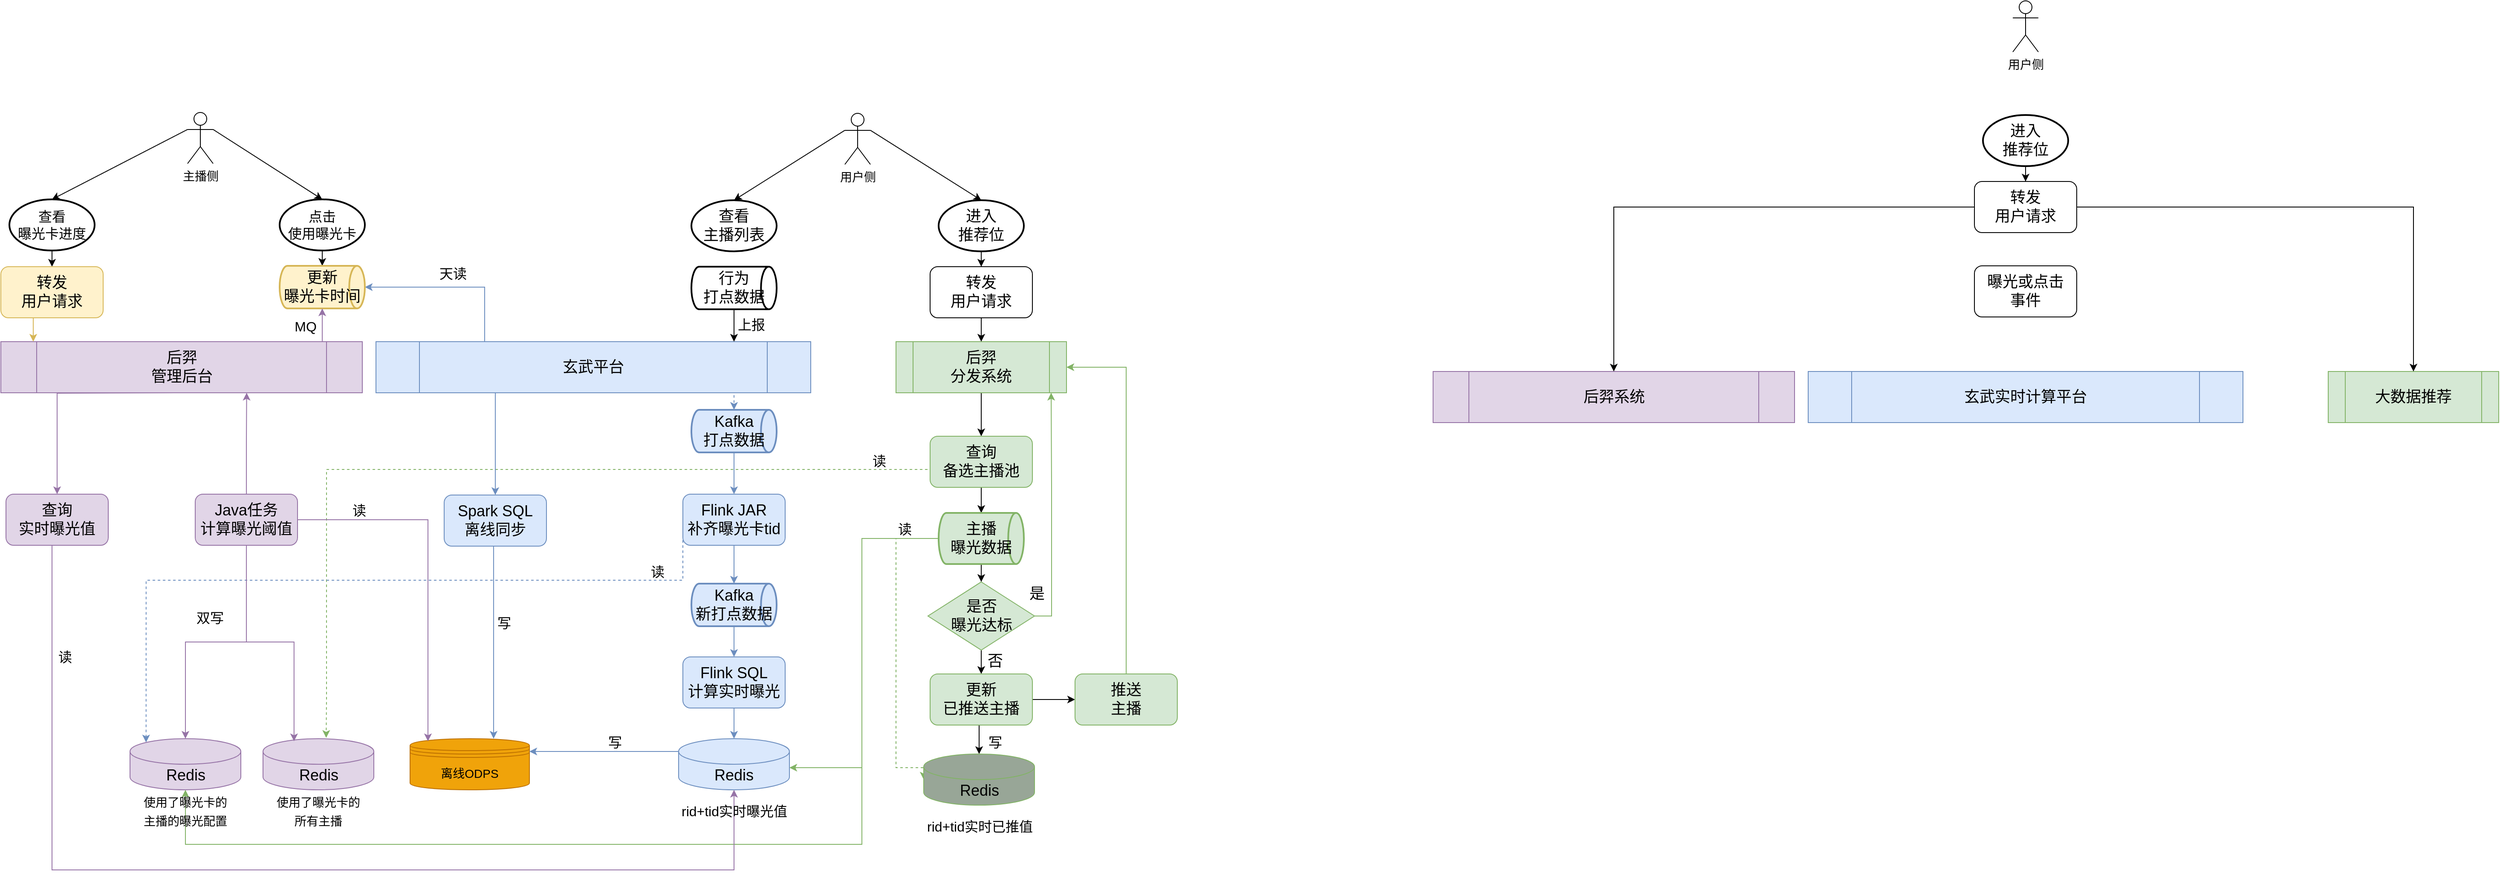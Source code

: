 <mxfile version="20.6.2" type="github">
  <diagram id="t1FCCeD-Ky4FYSk9POs2" name="第 1 页">
    <mxGraphModel dx="2903" dy="2327" grid="1" gridSize="10" guides="1" tooltips="1" connect="1" arrows="1" fold="1" page="1" pageScale="1" pageWidth="827" pageHeight="1169" math="0" shadow="0">
      <root>
        <mxCell id="0" />
        <mxCell id="1" parent="0" />
        <mxCell id="jsiAO8ca6etxvkX8Onv4-1" style="edgeStyle=orthogonalEdgeStyle;rounded=0;orthogonalLoop=1;jettySize=auto;html=1;exitX=0;exitY=0.5;exitDx=0;exitDy=0;exitPerimeter=0;entryX=0.5;entryY=1;entryDx=0;entryDy=0;entryPerimeter=0;fontSize=16;fillColor=#d5e8d4;strokeColor=#82b366;" edge="1" parent="1" source="jsiAO8ca6etxvkX8Onv4-45" target="jsiAO8ca6etxvkX8Onv4-78">
          <mxGeometry relative="1" as="geometry">
            <mxPoint x="140.5" y="906" as="targetPoint" />
            <Array as="points">
              <mxPoint x="600" y="611" />
              <mxPoint x="600" y="970" />
              <mxPoint x="-193" y="970" />
            </Array>
          </mxGeometry>
        </mxCell>
        <mxCell id="jsiAO8ca6etxvkX8Onv4-2" style="edgeStyle=orthogonalEdgeStyle;rounded=0;orthogonalLoop=1;jettySize=auto;html=1;exitX=0.5;exitY=1;exitDx=0;exitDy=0;fontSize=16;entryX=0.5;entryY=1;entryDx=0;entryDy=0;entryPerimeter=0;fillColor=#e1d5e7;strokeColor=#9673a6;" edge="1" parent="1" source="jsiAO8ca6etxvkX8Onv4-58" target="jsiAO8ca6etxvkX8Onv4-15">
          <mxGeometry relative="1" as="geometry">
            <mxPoint x="451" y="880" as="targetPoint" />
            <Array as="points">
              <mxPoint x="-350" y="600" />
              <mxPoint x="-350" y="1000" />
              <mxPoint x="450" y="1000" />
            </Array>
          </mxGeometry>
        </mxCell>
        <mxCell id="jsiAO8ca6etxvkX8Onv4-3" style="edgeStyle=none;rounded=0;orthogonalLoop=1;jettySize=auto;html=1;exitX=1;exitY=0.333;exitDx=0;exitDy=0;exitPerimeter=0;entryX=0.5;entryY=0;entryDx=0;entryDy=0;entryPerimeter=0;fontSize=16;" edge="1" parent="1" source="jsiAO8ca6etxvkX8Onv4-5" target="jsiAO8ca6etxvkX8Onv4-38">
          <mxGeometry relative="1" as="geometry" />
        </mxCell>
        <mxCell id="jsiAO8ca6etxvkX8Onv4-4" style="edgeStyle=none;rounded=0;orthogonalLoop=1;jettySize=auto;html=1;exitX=0;exitY=0.333;exitDx=0;exitDy=0;exitPerimeter=0;entryX=0.5;entryY=0;entryDx=0;entryDy=0;entryPerimeter=0;fontSize=16;" edge="1" parent="1" source="jsiAO8ca6etxvkX8Onv4-5" target="jsiAO8ca6etxvkX8Onv4-40">
          <mxGeometry relative="1" as="geometry" />
        </mxCell>
        <mxCell id="jsiAO8ca6etxvkX8Onv4-5" value="&lt;font style=&quot;font-size: 14px;&quot;&gt;主播侧&lt;/font&gt;" style="shape=umlActor;verticalLabelPosition=bottom;verticalAlign=top;html=1;outlineConnect=0;" vertex="1" parent="1">
          <mxGeometry x="-191" y="111" width="30" height="60" as="geometry" />
        </mxCell>
        <mxCell id="jsiAO8ca6etxvkX8Onv4-6" style="rounded=0;orthogonalLoop=1;jettySize=auto;html=1;exitX=1;exitY=0.333;exitDx=0;exitDy=0;exitPerimeter=0;entryX=0.5;entryY=0;entryDx=0;entryDy=0;entryPerimeter=0;fontSize=16;" edge="1" parent="1" source="jsiAO8ca6etxvkX8Onv4-8" target="jsiAO8ca6etxvkX8Onv4-36">
          <mxGeometry relative="1" as="geometry" />
        </mxCell>
        <mxCell id="jsiAO8ca6etxvkX8Onv4-7" style="edgeStyle=none;rounded=0;orthogonalLoop=1;jettySize=auto;html=1;exitX=0;exitY=0.333;exitDx=0;exitDy=0;exitPerimeter=0;entryX=0.5;entryY=0;entryDx=0;entryDy=0;entryPerimeter=0;fontSize=16;" edge="1" parent="1" source="jsiAO8ca6etxvkX8Onv4-8" target="jsiAO8ca6etxvkX8Onv4-41">
          <mxGeometry relative="1" as="geometry" />
        </mxCell>
        <mxCell id="jsiAO8ca6etxvkX8Onv4-8" value="&lt;font style=&quot;font-size: 14px;&quot;&gt;用户侧&lt;/font&gt;" style="shape=umlActor;verticalLabelPosition=bottom;verticalAlign=top;html=1;outlineConnect=0;" vertex="1" parent="1">
          <mxGeometry x="580" y="112" width="30" height="60" as="geometry" />
        </mxCell>
        <mxCell id="jsiAO8ca6etxvkX8Onv4-9" style="edgeStyle=orthogonalEdgeStyle;rounded=0;orthogonalLoop=1;jettySize=auto;html=1;exitX=0.5;exitY=1;exitDx=0;exitDy=0;entryX=0.5;entryY=0;entryDx=0;entryDy=0;fontSize=18;" edge="1" parent="1" source="jsiAO8ca6etxvkX8Onv4-10" target="jsiAO8ca6etxvkX8Onv4-13">
          <mxGeometry relative="1" as="geometry" />
        </mxCell>
        <mxCell id="jsiAO8ca6etxvkX8Onv4-10" value="后羿&lt;br&gt;分发系统" style="shape=process;whiteSpace=wrap;html=1;backgroundOutline=1;fontSize=18;fillColor=#d5e8d4;strokeColor=#82b366;" vertex="1" parent="1">
          <mxGeometry x="640" y="380" width="200" height="60" as="geometry" />
        </mxCell>
        <mxCell id="jsiAO8ca6etxvkX8Onv4-11" style="edgeStyle=orthogonalEdgeStyle;rounded=0;orthogonalLoop=1;jettySize=auto;html=1;exitX=0.5;exitY=1;exitDx=0;exitDy=0;entryX=0.5;entryY=0;entryDx=0;entryDy=0;entryPerimeter=0;fontSize=18;" edge="1" parent="1" source="jsiAO8ca6etxvkX8Onv4-13" target="jsiAO8ca6etxvkX8Onv4-45">
          <mxGeometry relative="1" as="geometry" />
        </mxCell>
        <mxCell id="jsiAO8ca6etxvkX8Onv4-12" style="edgeStyle=orthogonalEdgeStyle;rounded=0;orthogonalLoop=1;jettySize=auto;html=1;exitX=0;exitY=0.5;exitDx=0;exitDy=0;fontSize=16;fillColor=#d5e8d4;strokeColor=#82b366;dashed=1;entryX=0.57;entryY=0;entryDx=0;entryDy=-1;entryPerimeter=0;" edge="1" parent="1" source="jsiAO8ca6etxvkX8Onv4-13" target="jsiAO8ca6etxvkX8Onv4-75">
          <mxGeometry relative="1" as="geometry">
            <mxPoint x="-30" y="800" as="targetPoint" />
            <Array as="points">
              <mxPoint x="680" y="530" />
              <mxPoint x="-28" y="530" />
              <mxPoint x="-28" y="800" />
            </Array>
          </mxGeometry>
        </mxCell>
        <mxCell id="jsiAO8ca6etxvkX8Onv4-13" value="&lt;span style=&quot;font-size: 18px;&quot;&gt;查询&lt;br&gt;备选主播池&lt;/span&gt;" style="rounded=1;whiteSpace=wrap;html=1;fontSize=14;fillColor=#d5e8d4;strokeColor=#82b366;" vertex="1" parent="1">
          <mxGeometry x="680" y="491" width="120" height="60" as="geometry" />
        </mxCell>
        <mxCell id="jsiAO8ca6etxvkX8Onv4-14" value="" style="group;" vertex="1" connectable="0" parent="1">
          <mxGeometry x="382.5" y="846" width="135" height="100" as="geometry" />
        </mxCell>
        <mxCell id="jsiAO8ca6etxvkX8Onv4-15" value="Redis" style="shape=cylinder3;whiteSpace=wrap;html=1;boundedLbl=1;backgroundOutline=1;size=15;fontSize=18;fillColor=#dae8fc;strokeColor=#6c8ebf;" vertex="1" parent="jsiAO8ca6etxvkX8Onv4-14">
          <mxGeometry x="2.5" width="130" height="60" as="geometry" />
        </mxCell>
        <mxCell id="jsiAO8ca6etxvkX8Onv4-16" value="&lt;font style=&quot;font-size: 16px;&quot;&gt;rid+tid实时曝光值&lt;/font&gt;" style="text;html=1;align=center;verticalAlign=middle;whiteSpace=wrap;rounded=0;fontSize=18;" vertex="1" parent="jsiAO8ca6etxvkX8Onv4-14">
          <mxGeometry x="0.5" y="70" width="135" height="30" as="geometry" />
        </mxCell>
        <mxCell id="jsiAO8ca6etxvkX8Onv4-17" style="edgeStyle=orthogonalEdgeStyle;rounded=0;orthogonalLoop=1;jettySize=auto;html=1;exitX=0.5;exitY=1;exitDx=0;exitDy=0;fontSize=18;" edge="1" parent="1" source="jsiAO8ca6etxvkX8Onv4-19" target="jsiAO8ca6etxvkX8Onv4-22">
          <mxGeometry relative="1" as="geometry" />
        </mxCell>
        <mxCell id="jsiAO8ca6etxvkX8Onv4-18" style="edgeStyle=orthogonalEdgeStyle;rounded=0;orthogonalLoop=1;jettySize=auto;html=1;exitX=1;exitY=0.5;exitDx=0;exitDy=0;entryX=0.91;entryY=1;entryDx=0;entryDy=0;entryPerimeter=0;fontSize=18;fillColor=#d5e8d4;strokeColor=#82b366;" edge="1" parent="1" source="jsiAO8ca6etxvkX8Onv4-19" target="jsiAO8ca6etxvkX8Onv4-10">
          <mxGeometry relative="1" as="geometry" />
        </mxCell>
        <mxCell id="jsiAO8ca6etxvkX8Onv4-19" value="&lt;font style=&quot;font-size: 18px;&quot;&gt;是否&lt;br&gt;曝光达标&lt;/font&gt;" style="rhombus;whiteSpace=wrap;html=1;fontSize=14;fillColor=#d5e8d4;strokeColor=#82b366;" vertex="1" parent="1">
          <mxGeometry x="677.5" y="662" width="125" height="80" as="geometry" />
        </mxCell>
        <mxCell id="jsiAO8ca6etxvkX8Onv4-20" style="edgeStyle=orthogonalEdgeStyle;rounded=0;orthogonalLoop=1;jettySize=auto;html=1;exitX=1;exitY=0.5;exitDx=0;exitDy=0;entryX=0;entryY=0.5;entryDx=0;entryDy=0;fontSize=16;" edge="1" parent="1" source="jsiAO8ca6etxvkX8Onv4-22" target="jsiAO8ca6etxvkX8Onv4-24">
          <mxGeometry relative="1" as="geometry" />
        </mxCell>
        <mxCell id="jsiAO8ca6etxvkX8Onv4-21" style="edgeStyle=orthogonalEdgeStyle;rounded=0;orthogonalLoop=1;jettySize=auto;html=1;exitX=0.5;exitY=1;exitDx=0;exitDy=0;entryX=0.5;entryY=0;entryDx=0;entryDy=0;entryPerimeter=0;fontSize=16;" edge="1" parent="1" source="jsiAO8ca6etxvkX8Onv4-22" target="jsiAO8ca6etxvkX8Onv4-60">
          <mxGeometry relative="1" as="geometry" />
        </mxCell>
        <mxCell id="jsiAO8ca6etxvkX8Onv4-22" value="&lt;span style=&quot;font-size: 18px;&quot;&gt;更新&lt;br&gt;&lt;/span&gt;&lt;span style=&quot;font-size: 18px;&quot;&gt;已推送主播&lt;/span&gt;" style="rounded=1;whiteSpace=wrap;html=1;fontSize=14;fillColor=#d5e8d4;strokeColor=#82b366;" vertex="1" parent="1">
          <mxGeometry x="680" y="770" width="120" height="60" as="geometry" />
        </mxCell>
        <mxCell id="jsiAO8ca6etxvkX8Onv4-23" style="edgeStyle=orthogonalEdgeStyle;rounded=0;orthogonalLoop=1;jettySize=auto;html=1;exitX=0.5;exitY=0;exitDx=0;exitDy=0;entryX=1;entryY=0.5;entryDx=0;entryDy=0;fontSize=16;fillColor=#d5e8d4;strokeColor=#82b366;" edge="1" parent="1" source="jsiAO8ca6etxvkX8Onv4-24" target="jsiAO8ca6etxvkX8Onv4-10">
          <mxGeometry relative="1" as="geometry" />
        </mxCell>
        <mxCell id="jsiAO8ca6etxvkX8Onv4-24" value="&lt;span style=&quot;font-size: 18px;&quot;&gt;推送&lt;br&gt;主播&lt;/span&gt;" style="rounded=1;whiteSpace=wrap;html=1;fontSize=14;fillColor=#d5e8d4;strokeColor=#82b366;" vertex="1" parent="1">
          <mxGeometry x="850" y="770" width="120" height="60" as="geometry" />
        </mxCell>
        <mxCell id="jsiAO8ca6etxvkX8Onv4-25" style="edgeStyle=orthogonalEdgeStyle;rounded=0;orthogonalLoop=1;jettySize=auto;html=1;exitX=0.5;exitY=1;exitDx=0;exitDy=0;entryX=0.5;entryY=0;entryDx=0;entryDy=0;entryPerimeter=0;fontSize=18;fillColor=#dae8fc;strokeColor=#6c8ebf;" edge="1" parent="1" source="jsiAO8ca6etxvkX8Onv4-27" target="jsiAO8ca6etxvkX8Onv4-51">
          <mxGeometry relative="1" as="geometry" />
        </mxCell>
        <mxCell id="jsiAO8ca6etxvkX8Onv4-26" style="edgeStyle=orthogonalEdgeStyle;rounded=0;orthogonalLoop=1;jettySize=auto;html=1;exitX=0;exitY=0.5;exitDx=0;exitDy=0;dashed=1;fontSize=16;fillColor=#dae8fc;strokeColor=#6c8ebf;entryX=0.145;entryY=0;entryDx=0;entryDy=4.35;entryPerimeter=0;" edge="1" parent="1" source="jsiAO8ca6etxvkX8Onv4-27" target="jsiAO8ca6etxvkX8Onv4-78">
          <mxGeometry relative="1" as="geometry">
            <mxPoint x="-210" y="840" as="targetPoint" />
            <Array as="points">
              <mxPoint x="390" y="660" />
              <mxPoint x="-240" y="660" />
            </Array>
          </mxGeometry>
        </mxCell>
        <mxCell id="jsiAO8ca6etxvkX8Onv4-27" value="&lt;span style=&quot;font-size: 18px;&quot;&gt;Flink JAR&lt;br&gt;补齐曝光卡tid&lt;br&gt;&lt;/span&gt;" style="rounded=1;whiteSpace=wrap;html=1;fontSize=14;fillColor=#dae8fc;strokeColor=#6c8ebf;" vertex="1" parent="1">
          <mxGeometry x="390" y="559" width="120" height="60" as="geometry" />
        </mxCell>
        <mxCell id="jsiAO8ca6etxvkX8Onv4-28" style="edgeStyle=orthogonalEdgeStyle;rounded=0;orthogonalLoop=1;jettySize=auto;html=1;exitX=0.5;exitY=1;exitDx=0;exitDy=0;entryX=0.5;entryY=0;entryDx=0;entryDy=0;entryPerimeter=0;fontSize=18;fillColor=#dae8fc;strokeColor=#6c8ebf;" edge="1" parent="1" source="jsiAO8ca6etxvkX8Onv4-29" target="jsiAO8ca6etxvkX8Onv4-15">
          <mxGeometry relative="1" as="geometry" />
        </mxCell>
        <mxCell id="jsiAO8ca6etxvkX8Onv4-29" value="&lt;span style=&quot;font-size: 18px;&quot;&gt;Flink SQL&lt;br&gt;计算实时曝光&lt;br&gt;&lt;/span&gt;" style="rounded=1;whiteSpace=wrap;html=1;fontSize=14;fillColor=#dae8fc;strokeColor=#6c8ebf;" vertex="1" parent="1">
          <mxGeometry x="390" y="750" width="120" height="60" as="geometry" />
        </mxCell>
        <mxCell id="jsiAO8ca6etxvkX8Onv4-30" value="&lt;font style=&quot;font-size: 14px;&quot;&gt;离线ODPS&lt;/font&gt;" style="shape=datastore;whiteSpace=wrap;html=1;fontSize=18;fillColor=#f0a30a;strokeColor=#BD7000;fontColor=#000000;points=[[0,0.3,0,0,0],[0,0.5,0,0,0],[0,0.7,0,0,0],[0.15,0.05,0,0,0],[0.15,0.95,0,0,0],[0.5,0,0,0,0],[0.5,1,0,0,0],[0.7,0,0,0,0],[0.85,0.95,0,0,0],[1,0.3,0,0,0],[1,0.5,0,0,0],[1,0.7,0,0,0]];" vertex="1" parent="1">
          <mxGeometry x="70" y="846" width="140" height="60" as="geometry" />
        </mxCell>
        <mxCell id="jsiAO8ca6etxvkX8Onv4-31" style="edgeStyle=orthogonalEdgeStyle;rounded=0;orthogonalLoop=1;jettySize=auto;html=1;exitX=0.83;exitY=1;exitDx=0;exitDy=0;exitPerimeter=0;entryX=0.5;entryY=0;entryDx=0;entryDy=0;entryPerimeter=0;dashed=1;fontSize=16;fillColor=#dae8fc;strokeColor=#6c8ebf;" edge="1" parent="1" source="jsiAO8ca6etxvkX8Onv4-34" target="jsiAO8ca6etxvkX8Onv4-49">
          <mxGeometry relative="1" as="geometry" />
        </mxCell>
        <mxCell id="jsiAO8ca6etxvkX8Onv4-32" style="edgeStyle=orthogonalEdgeStyle;rounded=0;orthogonalLoop=1;jettySize=auto;html=1;exitX=0.25;exitY=1;exitDx=0;exitDy=0;exitPerimeter=0;entryX=0.5;entryY=0;entryDx=0;entryDy=0;fontSize=16;fillColor=#dae8fc;strokeColor=#6c8ebf;" edge="1" parent="1" source="jsiAO8ca6etxvkX8Onv4-34" target="jsiAO8ca6etxvkX8Onv4-68">
          <mxGeometry relative="1" as="geometry">
            <Array as="points">
              <mxPoint x="170" y="440" />
            </Array>
          </mxGeometry>
        </mxCell>
        <mxCell id="jsiAO8ca6etxvkX8Onv4-33" style="edgeStyle=orthogonalEdgeStyle;rounded=0;orthogonalLoop=1;jettySize=auto;html=1;exitX=0.25;exitY=0;exitDx=0;exitDy=0;exitPerimeter=0;entryX=1;entryY=0.5;entryDx=0;entryDy=0;entryPerimeter=0;fontSize=16;fillColor=#dae8fc;strokeColor=#6c8ebf;" edge="1" parent="1" source="jsiAO8ca6etxvkX8Onv4-34" target="jsiAO8ca6etxvkX8Onv4-52">
          <mxGeometry relative="1" as="geometry" />
        </mxCell>
        <mxCell id="jsiAO8ca6etxvkX8Onv4-34" value="玄武平台" style="shape=process;whiteSpace=wrap;html=1;backgroundOutline=1;fontSize=18;fillColor=#dae8fc;strokeColor=#6c8ebf;points=[[0,0,0,0,0],[0,0.25,0,0,0],[0,0.5,0,0,0],[0,0.75,0,0,0],[0.11,1,0,0,0],[0.25,0,0,0,0],[0.25,1,0,0,0],[0.5,0,0,0,0],[0.5,1,0,0,0],[0.75,0,0,0,0],[0.83,1,0,0,0],[1,0,0,0,0],[1,0.25,0,0,0],[1,0.5,0,0,0],[1,0.75,0,0,0],[1,1,0,0,0]];" vertex="1" parent="1">
          <mxGeometry x="30" y="380" width="510" height="60" as="geometry" />
        </mxCell>
        <mxCell id="jsiAO8ca6etxvkX8Onv4-35" style="edgeStyle=orthogonalEdgeStyle;rounded=0;orthogonalLoop=1;jettySize=auto;html=1;exitX=0.5;exitY=1;exitDx=0;exitDy=0;exitPerimeter=0;fontSize=16;" edge="1" parent="1" source="jsiAO8ca6etxvkX8Onv4-36" target="jsiAO8ca6etxvkX8Onv4-64">
          <mxGeometry relative="1" as="geometry" />
        </mxCell>
        <mxCell id="jsiAO8ca6etxvkX8Onv4-36" value="&lt;font style=&quot;font-size: 18px;&quot;&gt;进入&lt;br&gt;推荐位&lt;/font&gt;" style="strokeWidth=2;html=1;shape=mxgraph.flowchart.start_1;whiteSpace=wrap;fontSize=14;" vertex="1" parent="1">
          <mxGeometry x="690" y="214" width="100" height="60" as="geometry" />
        </mxCell>
        <mxCell id="jsiAO8ca6etxvkX8Onv4-37" style="edgeStyle=orthogonalEdgeStyle;rounded=0;orthogonalLoop=1;jettySize=auto;html=1;exitX=0.5;exitY=1;exitDx=0;exitDy=0;exitPerimeter=0;fontSize=16;" edge="1" parent="1" source="jsiAO8ca6etxvkX8Onv4-38" target="jsiAO8ca6etxvkX8Onv4-52">
          <mxGeometry relative="1" as="geometry" />
        </mxCell>
        <mxCell id="jsiAO8ca6etxvkX8Onv4-38" value="&lt;font style=&quot;font-size: 16px;&quot;&gt;点击&lt;br style=&quot;&quot;&gt;使用曝光卡&lt;/font&gt;" style="strokeWidth=2;html=1;shape=mxgraph.flowchart.start_1;whiteSpace=wrap;fontSize=14;" vertex="1" parent="1">
          <mxGeometry x="-83" y="213" width="100" height="60" as="geometry" />
        </mxCell>
        <mxCell id="jsiAO8ca6etxvkX8Onv4-39" style="edgeStyle=orthogonalEdgeStyle;rounded=0;orthogonalLoop=1;jettySize=auto;html=1;exitX=0.5;exitY=1;exitDx=0;exitDy=0;exitPerimeter=0;entryX=0.5;entryY=0;entryDx=0;entryDy=0;fontSize=16;" edge="1" parent="1" source="jsiAO8ca6etxvkX8Onv4-40" target="jsiAO8ca6etxvkX8Onv4-66">
          <mxGeometry relative="1" as="geometry" />
        </mxCell>
        <mxCell id="jsiAO8ca6etxvkX8Onv4-40" value="&lt;font style=&quot;font-size: 16px;&quot;&gt;查看&lt;br style=&quot;&quot;&gt;曝光卡进度&lt;/font&gt;" style="strokeWidth=2;html=1;shape=mxgraph.flowchart.start_1;whiteSpace=wrap;fontSize=14;" vertex="1" parent="1">
          <mxGeometry x="-400" y="213" width="100" height="60" as="geometry" />
        </mxCell>
        <mxCell id="jsiAO8ca6etxvkX8Onv4-41" value="&lt;font style=&quot;font-size: 18px;&quot;&gt;查看&lt;br&gt;主播列表&lt;br&gt;&lt;/font&gt;" style="strokeWidth=2;html=1;shape=mxgraph.flowchart.start_1;whiteSpace=wrap;fontSize=14;" vertex="1" parent="1">
          <mxGeometry x="400" y="214" width="100" height="60" as="geometry" />
        </mxCell>
        <mxCell id="jsiAO8ca6etxvkX8Onv4-42" style="edgeStyle=orthogonalEdgeStyle;rounded=0;orthogonalLoop=1;jettySize=auto;html=1;exitX=0.5;exitY=1;exitDx=0;exitDy=0;exitPerimeter=0;entryX=0.5;entryY=0;entryDx=0;entryDy=0;fontSize=18;" edge="1" parent="1" source="jsiAO8ca6etxvkX8Onv4-45" target="jsiAO8ca6etxvkX8Onv4-19">
          <mxGeometry relative="1" as="geometry" />
        </mxCell>
        <mxCell id="jsiAO8ca6etxvkX8Onv4-43" style="edgeStyle=orthogonalEdgeStyle;rounded=0;orthogonalLoop=1;jettySize=auto;html=1;exitX=0;exitY=0.5;exitDx=0;exitDy=0;exitPerimeter=0;fontSize=16;fillColor=#d5e8d4;strokeColor=#82b366;" edge="1" parent="1" source="jsiAO8ca6etxvkX8Onv4-45">
          <mxGeometry relative="1" as="geometry">
            <mxPoint x="515" y="880" as="targetPoint" />
            <Array as="points">
              <mxPoint x="600" y="611" />
              <mxPoint x="600" y="880" />
            </Array>
          </mxGeometry>
        </mxCell>
        <mxCell id="jsiAO8ca6etxvkX8Onv4-44" style="edgeStyle=orthogonalEdgeStyle;rounded=0;orthogonalLoop=1;jettySize=auto;html=1;exitX=0;exitY=0.5;exitDx=0;exitDy=0;exitPerimeter=0;entryX=0;entryY=0.5;entryDx=0;entryDy=0;entryPerimeter=0;fontSize=16;fillColor=#d5e8d4;strokeColor=#82b366;dashed=1;" edge="1" parent="1" source="jsiAO8ca6etxvkX8Onv4-45" target="jsiAO8ca6etxvkX8Onv4-60">
          <mxGeometry relative="1" as="geometry">
            <Array as="points">
              <mxPoint x="640" y="611" />
              <mxPoint x="640" y="880" />
            </Array>
          </mxGeometry>
        </mxCell>
        <mxCell id="jsiAO8ca6etxvkX8Onv4-45" value="&lt;font style=&quot;font-size: 18px;&quot;&gt;主播&lt;br&gt;曝光数据&lt;/font&gt;" style="strokeWidth=2;html=1;shape=mxgraph.flowchart.direct_data;whiteSpace=wrap;fontSize=16;fillColor=#d5e8d4;strokeColor=#82b366;" vertex="1" parent="1">
          <mxGeometry x="690" y="581" width="100" height="60" as="geometry" />
        </mxCell>
        <mxCell id="jsiAO8ca6etxvkX8Onv4-46" value="否" style="text;html=1;align=center;verticalAlign=middle;resizable=0;points=[];autosize=1;strokeColor=none;fillColor=none;fontSize=18;" vertex="1" parent="1">
          <mxGeometry x="741" y="740" width="30" height="30" as="geometry" />
        </mxCell>
        <mxCell id="jsiAO8ca6etxvkX8Onv4-47" value="是" style="text;html=1;align=center;verticalAlign=middle;resizable=0;points=[];autosize=1;strokeColor=none;fillColor=none;fontSize=18;" vertex="1" parent="1">
          <mxGeometry x="790" y="661" width="30" height="30" as="geometry" />
        </mxCell>
        <mxCell id="jsiAO8ca6etxvkX8Onv4-48" style="edgeStyle=orthogonalEdgeStyle;rounded=0;orthogonalLoop=1;jettySize=auto;html=1;exitX=0.5;exitY=1;exitDx=0;exitDy=0;exitPerimeter=0;entryX=0.5;entryY=0;entryDx=0;entryDy=0;fontSize=18;fillColor=#dae8fc;strokeColor=#6c8ebf;" edge="1" parent="1" source="jsiAO8ca6etxvkX8Onv4-49" target="jsiAO8ca6etxvkX8Onv4-27">
          <mxGeometry relative="1" as="geometry" />
        </mxCell>
        <mxCell id="jsiAO8ca6etxvkX8Onv4-49" value="&lt;span style=&quot;font-size: 18px;&quot;&gt;Kafka&lt;br&gt;打点数据&lt;/span&gt;" style="strokeWidth=2;html=1;shape=mxgraph.flowchart.direct_data;whiteSpace=wrap;fontSize=16;fillColor=#dae8fc;strokeColor=#6c8ebf;" vertex="1" parent="1">
          <mxGeometry x="400" y="460" width="100" height="50" as="geometry" />
        </mxCell>
        <mxCell id="jsiAO8ca6etxvkX8Onv4-50" style="edgeStyle=orthogonalEdgeStyle;rounded=0;orthogonalLoop=1;jettySize=auto;html=1;exitX=0.5;exitY=1;exitDx=0;exitDy=0;exitPerimeter=0;entryX=0.5;entryY=0;entryDx=0;entryDy=0;fontSize=18;fillColor=#dae8fc;strokeColor=#6c8ebf;" edge="1" parent="1" source="jsiAO8ca6etxvkX8Onv4-51" target="jsiAO8ca6etxvkX8Onv4-29">
          <mxGeometry relative="1" as="geometry" />
        </mxCell>
        <mxCell id="jsiAO8ca6etxvkX8Onv4-51" value="&lt;span style=&quot;font-size: 18px;&quot;&gt;Kafka&lt;br&gt;新打点数据&lt;/span&gt;" style="strokeWidth=2;html=1;shape=mxgraph.flowchart.direct_data;whiteSpace=wrap;fontSize=16;fillColor=#dae8fc;strokeColor=#6c8ebf;" vertex="1" parent="1">
          <mxGeometry x="400" y="664" width="100" height="50" as="geometry" />
        </mxCell>
        <mxCell id="jsiAO8ca6etxvkX8Onv4-52" value="&lt;span style=&quot;font-size: 18px;&quot;&gt;更新&lt;br&gt;曝光卡时间&lt;/span&gt;" style="strokeWidth=2;html=1;shape=mxgraph.flowchart.direct_data;whiteSpace=wrap;fontSize=16;fillColor=#fff2cc;strokeColor=#d6b656;" vertex="1" parent="1">
          <mxGeometry x="-83" y="291" width="100" height="50" as="geometry" />
        </mxCell>
        <mxCell id="jsiAO8ca6etxvkX8Onv4-53" style="edgeStyle=orthogonalEdgeStyle;rounded=0;orthogonalLoop=1;jettySize=auto;html=1;exitX=0.5;exitY=1;exitDx=0;exitDy=0;exitPerimeter=0;fontSize=16;" edge="1" parent="1" source="jsiAO8ca6etxvkX8Onv4-54">
          <mxGeometry relative="1" as="geometry">
            <mxPoint x="450" y="380" as="targetPoint" />
          </mxGeometry>
        </mxCell>
        <mxCell id="jsiAO8ca6etxvkX8Onv4-54" value="&lt;span style=&quot;font-size: 18px;&quot;&gt;行为&lt;br&gt;打点数据&lt;/span&gt;" style="strokeWidth=2;html=1;shape=mxgraph.flowchart.direct_data;whiteSpace=wrap;fontSize=16;" vertex="1" parent="1">
          <mxGeometry x="400" y="292" width="100" height="50" as="geometry" />
        </mxCell>
        <mxCell id="jsiAO8ca6etxvkX8Onv4-55" style="edgeStyle=orthogonalEdgeStyle;rounded=0;orthogonalLoop=1;jettySize=auto;html=1;exitX=0.25;exitY=1;exitDx=0;exitDy=0;entryX=0.5;entryY=0;entryDx=0;entryDy=0;fontSize=16;fillColor=#e1d5e7;strokeColor=#9673a6;" edge="1" parent="1" target="jsiAO8ca6etxvkX8Onv4-58">
          <mxGeometry relative="1" as="geometry">
            <mxPoint x="-204.5" y="440" as="sourcePoint" />
          </mxGeometry>
        </mxCell>
        <mxCell id="jsiAO8ca6etxvkX8Onv4-56" style="edgeStyle=orthogonalEdgeStyle;rounded=0;orthogonalLoop=1;jettySize=auto;html=1;exitX=0.9;exitY=0;exitDx=0;exitDy=0;exitPerimeter=0;entryX=0.5;entryY=1;entryDx=0;entryDy=0;entryPerimeter=0;fontSize=16;fillColor=#e1d5e7;strokeColor=#9673a6;" edge="1" parent="1" source="jsiAO8ca6etxvkX8Onv4-57" target="jsiAO8ca6etxvkX8Onv4-52">
          <mxGeometry relative="1" as="geometry" />
        </mxCell>
        <mxCell id="jsiAO8ca6etxvkX8Onv4-57" value="后羿&lt;br&gt;管理后台" style="shape=process;whiteSpace=wrap;html=1;backgroundOutline=1;fontSize=18;fillColor=#e1d5e7;strokeColor=#9673a6;points=[[0,0.25,0,0,0],[0,0.5,0,0,0],[0,0.75,0,0,0],[0,1,0,0,0],[0.09,0,0,0,-3],[0.25,0,0,0,0],[0.25,1,0,0,0],[0.5,0,0,0,0],[0.5,1,0,0,0],[0.68,1,0,0,0],[0.9,0,0,0,0],[1,0,0,0,0],[1,0.25,0,0,0],[1,0.5,0,0,0],[1,0.75,0,0,0],[1,1,0,0,0]];" vertex="1" parent="1">
          <mxGeometry x="-410" y="380" width="424" height="60" as="geometry" />
        </mxCell>
        <mxCell id="jsiAO8ca6etxvkX8Onv4-58" value="&lt;span style=&quot;font-size: 18px;&quot;&gt;查询&lt;br&gt;实时曝光值&lt;br&gt;&lt;/span&gt;" style="rounded=1;whiteSpace=wrap;html=1;fontSize=14;fillColor=#e1d5e7;strokeColor=#9673a6;" vertex="1" parent="1">
          <mxGeometry x="-404" y="559" width="120" height="60" as="geometry" />
        </mxCell>
        <mxCell id="jsiAO8ca6etxvkX8Onv4-59" value="" style="group;" vertex="1" connectable="0" parent="1">
          <mxGeometry x="670" y="864" width="135" height="100" as="geometry" />
        </mxCell>
        <mxCell id="jsiAO8ca6etxvkX8Onv4-60" value="Redis" style="shape=cylinder3;whiteSpace=wrap;html=1;boundedLbl=1;backgroundOutline=1;size=15;fontSize=18;fillColor=#98A697;strokeColor=#82b366;" vertex="1" parent="jsiAO8ca6etxvkX8Onv4-59">
          <mxGeometry x="2.5" width="130" height="60" as="geometry" />
        </mxCell>
        <mxCell id="jsiAO8ca6etxvkX8Onv4-61" value="&lt;font style=&quot;font-size: 16px;&quot;&gt;rid+tid实时已推值&lt;/font&gt;" style="text;html=1;strokeColor=none;fillColor=none;align=center;verticalAlign=middle;whiteSpace=wrap;rounded=0;fontSize=18;" vertex="1" parent="jsiAO8ca6etxvkX8Onv4-59">
          <mxGeometry x="0.5" y="70" width="135" height="30" as="geometry" />
        </mxCell>
        <mxCell id="jsiAO8ca6etxvkX8Onv4-62" value="上报" style="text;html=1;align=center;verticalAlign=middle;resizable=0;points=[];autosize=1;strokeColor=none;fillColor=none;fontSize=16;" vertex="1" parent="1">
          <mxGeometry x="445" y="350" width="50" height="20" as="geometry" />
        </mxCell>
        <mxCell id="jsiAO8ca6etxvkX8Onv4-63" style="edgeStyle=orthogonalEdgeStyle;rounded=0;orthogonalLoop=1;jettySize=auto;html=1;exitX=0.5;exitY=1;exitDx=0;exitDy=0;fontSize=16;" edge="1" parent="1" source="jsiAO8ca6etxvkX8Onv4-64" target="jsiAO8ca6etxvkX8Onv4-10">
          <mxGeometry relative="1" as="geometry" />
        </mxCell>
        <mxCell id="jsiAO8ca6etxvkX8Onv4-64" value="&lt;span style=&quot;font-size: 18px;&quot;&gt;转发&lt;br&gt;用户请求&lt;/span&gt;" style="rounded=1;whiteSpace=wrap;html=1;fontSize=14;" vertex="1" parent="1">
          <mxGeometry x="680" y="292" width="120" height="60" as="geometry" />
        </mxCell>
        <mxCell id="jsiAO8ca6etxvkX8Onv4-65" style="edgeStyle=orthogonalEdgeStyle;rounded=0;orthogonalLoop=1;jettySize=auto;html=1;exitX=0.25;exitY=1;exitDx=0;exitDy=0;fontSize=16;fillColor=#fff2cc;strokeColor=#d6b656;" edge="1" parent="1" source="jsiAO8ca6etxvkX8Onv4-66">
          <mxGeometry relative="1" as="geometry">
            <mxPoint x="-372" y="380" as="targetPoint" />
          </mxGeometry>
        </mxCell>
        <mxCell id="jsiAO8ca6etxvkX8Onv4-66" value="&lt;span style=&quot;font-size: 18px;&quot;&gt;转发&lt;br&gt;用户请求&lt;/span&gt;" style="rounded=1;whiteSpace=wrap;html=1;fontSize=14;fillColor=#fff2cc;strokeColor=#d6b656;points=[[0,0,0,0,0],[0,0.25,0,0,0],[0,0.5,0,0,0],[0,0.75,0,0,0],[0,1,0,0,0],[0.25,0,0,0,0],[0.3,1,0,0,0],[0.5,0,0,0,0],[0.5,1,0,0,0],[0.75,0,0,0,0],[0.75,1,0,0,0],[1,0,0,0,0],[1,0.25,0,0,0],[1,0.5,0,0,0],[1,0.75,0,0,0],[1,1,0,0,0]];" vertex="1" parent="1">
          <mxGeometry x="-410" y="292" width="120" height="60" as="geometry" />
        </mxCell>
        <mxCell id="jsiAO8ca6etxvkX8Onv4-67" style="edgeStyle=orthogonalEdgeStyle;rounded=0;orthogonalLoop=1;jettySize=auto;html=1;exitX=0.5;exitY=1;exitDx=0;exitDy=0;entryX=0.7;entryY=0;entryDx=0;entryDy=0;fontSize=16;fillColor=#dae8fc;strokeColor=#6c8ebf;entryPerimeter=0;" edge="1" parent="1" source="jsiAO8ca6etxvkX8Onv4-68" target="jsiAO8ca6etxvkX8Onv4-30">
          <mxGeometry relative="1" as="geometry">
            <Array as="points">
              <mxPoint x="168" y="620" />
            </Array>
          </mxGeometry>
        </mxCell>
        <mxCell id="jsiAO8ca6etxvkX8Onv4-68" value="&lt;span style=&quot;font-size: 18px;&quot;&gt;Spark SQL&lt;br&gt;离线同步&lt;br&gt;&lt;/span&gt;" style="rounded=1;whiteSpace=wrap;html=1;fontSize=14;fillColor=#dae8fc;strokeColor=#6c8ebf;" vertex="1" parent="1">
          <mxGeometry x="110" y="560" width="120" height="60" as="geometry" />
        </mxCell>
        <mxCell id="jsiAO8ca6etxvkX8Onv4-69" value="读" style="text;html=1;align=center;verticalAlign=middle;resizable=0;points=[];autosize=1;strokeColor=none;fillColor=none;fontSize=16;" vertex="1" parent="1">
          <mxGeometry x="345" y="640" width="30" height="20" as="geometry" />
        </mxCell>
        <mxCell id="jsiAO8ca6etxvkX8Onv4-70" value="读" style="text;html=1;align=center;verticalAlign=middle;resizable=0;points=[];autosize=1;strokeColor=none;fillColor=none;fontSize=16;" vertex="1" parent="1">
          <mxGeometry x="605" y="510" width="30" height="20" as="geometry" />
        </mxCell>
        <mxCell id="jsiAO8ca6etxvkX8Onv4-71" value="读" style="text;html=1;align=center;verticalAlign=middle;resizable=0;points=[];autosize=1;strokeColor=none;fillColor=none;fontSize=16;" vertex="1" parent="1">
          <mxGeometry x="-350" y="740" width="30" height="20" as="geometry" />
        </mxCell>
        <mxCell id="jsiAO8ca6etxvkX8Onv4-72" value="读" style="text;html=1;align=center;verticalAlign=middle;resizable=0;points=[];autosize=1;strokeColor=none;fillColor=none;fontSize=16;" vertex="1" parent="1">
          <mxGeometry x="635" y="590" width="30" height="20" as="geometry" />
        </mxCell>
        <mxCell id="jsiAO8ca6etxvkX8Onv4-73" value="写" style="text;html=1;align=center;verticalAlign=middle;resizable=0;points=[];autosize=1;strokeColor=none;fillColor=none;fontSize=16;" vertex="1" parent="1">
          <mxGeometry x="741" y="840" width="30" height="20" as="geometry" />
        </mxCell>
        <mxCell id="jsiAO8ca6etxvkX8Onv4-74" value="" style="group;" vertex="1" connectable="0" parent="1">
          <mxGeometry x="-105" y="846" width="135" height="100" as="geometry" />
        </mxCell>
        <mxCell id="jsiAO8ca6etxvkX8Onv4-75" value="Redis" style="shape=cylinder3;whiteSpace=wrap;html=1;boundedLbl=1;backgroundOutline=1;size=15;fontSize=18;fillColor=#e1d5e7;strokeColor=#9673a6;points=[[0,0.25,0,0,0],[0,0.38,0,0,0],[0,0.5,0,0,0],[0,0.63,0,0,0],[0,0.75,0,0,0],[0.15,0.93,0,0,0],[0.28,0.05,0,0,0],[0.5,1,0,0,0],[0.57,0,0,0,-1],[0.85,0.07,0,0,0],[0.85,0.93,0,0,0],[1,0.25,0,0,0],[1,0.38,0,0,0],[1,0.5,0,0,0],[1,0.63,0,0,0],[1,0.75,0,0,0]];" vertex="1" parent="jsiAO8ca6etxvkX8Onv4-74">
          <mxGeometry x="2.5" width="130" height="60" as="geometry" />
        </mxCell>
        <mxCell id="jsiAO8ca6etxvkX8Onv4-76" value="&lt;font style=&quot;font-size: 14px;&quot;&gt;使用了曝光卡的&lt;br&gt;所有主播&lt;/font&gt;" style="text;html=1;align=center;verticalAlign=middle;whiteSpace=wrap;rounded=0;fontSize=18;" vertex="1" parent="jsiAO8ca6etxvkX8Onv4-74">
          <mxGeometry y="70" width="135" height="30" as="geometry" />
        </mxCell>
        <mxCell id="jsiAO8ca6etxvkX8Onv4-77" value="" style="group;" vertex="1" connectable="0" parent="1">
          <mxGeometry x="-261" y="846" width="135" height="100" as="geometry" />
        </mxCell>
        <mxCell id="jsiAO8ca6etxvkX8Onv4-78" value="Redis" style="shape=cylinder3;whiteSpace=wrap;html=1;boundedLbl=1;backgroundOutline=1;size=15;fontSize=18;fillColor=#e1d5e7;strokeColor=#9673a6;" vertex="1" parent="jsiAO8ca6etxvkX8Onv4-77">
          <mxGeometry x="2.5" width="130" height="60" as="geometry" />
        </mxCell>
        <mxCell id="jsiAO8ca6etxvkX8Onv4-79" value="&lt;font style=&quot;font-size: 14px;&quot;&gt;使用了曝光卡的&lt;br&gt;主播的曝光配置&lt;/font&gt;" style="text;html=1;strokeColor=none;fillColor=none;align=center;verticalAlign=middle;whiteSpace=wrap;rounded=0;fontSize=18;" vertex="1" parent="jsiAO8ca6etxvkX8Onv4-77">
          <mxGeometry y="70" width="135" height="30" as="geometry" />
        </mxCell>
        <mxCell id="jsiAO8ca6etxvkX8Onv4-80" style="edgeStyle=orthogonalEdgeStyle;rounded=0;orthogonalLoop=1;jettySize=auto;html=1;exitX=0.5;exitY=1;exitDx=0;exitDy=0;fontSize=16;fillColor=#e1d5e7;strokeColor=#9673a6;" edge="1" parent="1" source="jsiAO8ca6etxvkX8Onv4-85" target="jsiAO8ca6etxvkX8Onv4-78">
          <mxGeometry relative="1" as="geometry" />
        </mxCell>
        <mxCell id="jsiAO8ca6etxvkX8Onv4-81" style="edgeStyle=orthogonalEdgeStyle;rounded=0;orthogonalLoop=1;jettySize=auto;html=1;exitX=0.5;exitY=1;exitDx=0;exitDy=0;entryX=0.28;entryY=0.05;entryDx=0;entryDy=0;entryPerimeter=0;fontSize=16;fillColor=#e1d5e7;strokeColor=#9673a6;" edge="1" parent="1" source="jsiAO8ca6etxvkX8Onv4-85" target="jsiAO8ca6etxvkX8Onv4-75">
          <mxGeometry relative="1" as="geometry" />
        </mxCell>
        <mxCell id="jsiAO8ca6etxvkX8Onv4-82" style="edgeStyle=orthogonalEdgeStyle;rounded=0;orthogonalLoop=1;jettySize=auto;html=1;exitX=1;exitY=0.5;exitDx=0;exitDy=0;entryX=0.15;entryY=0.05;entryDx=0;entryDy=0;entryPerimeter=0;fontSize=16;fillColor=#e1d5e7;strokeColor=#9673a6;" edge="1" parent="1" source="jsiAO8ca6etxvkX8Onv4-85" target="jsiAO8ca6etxvkX8Onv4-30">
          <mxGeometry relative="1" as="geometry" />
        </mxCell>
        <mxCell id="jsiAO8ca6etxvkX8Onv4-83" value="读" style="edgeLabel;html=1;align=center;verticalAlign=middle;resizable=0;points=[];fontSize=16;" vertex="1" connectable="0" parent="jsiAO8ca6etxvkX8Onv4-82">
          <mxGeometry x="-0.548" y="1" relative="1" as="geometry">
            <mxPoint x="-22" y="-10" as="offset" />
          </mxGeometry>
        </mxCell>
        <mxCell id="jsiAO8ca6etxvkX8Onv4-84" style="edgeStyle=orthogonalEdgeStyle;rounded=0;orthogonalLoop=1;jettySize=auto;html=1;exitX=0.5;exitY=0;exitDx=0;exitDy=0;entryX=0.68;entryY=1;entryDx=0;entryDy=0;entryPerimeter=0;fontSize=16;fillColor=#e1d5e7;strokeColor=#9673a6;" edge="1" parent="1" source="jsiAO8ca6etxvkX8Onv4-85" target="jsiAO8ca6etxvkX8Onv4-57">
          <mxGeometry relative="1" as="geometry" />
        </mxCell>
        <mxCell id="jsiAO8ca6etxvkX8Onv4-85" value="&lt;span style=&quot;font-size: 18px;&quot;&gt;Java任务&lt;br&gt;计算曝光阈值&lt;br&gt;&lt;/span&gt;" style="rounded=1;whiteSpace=wrap;html=1;fontSize=14;fillColor=#e1d5e7;strokeColor=#9673a6;" vertex="1" parent="1">
          <mxGeometry x="-182" y="559" width="120" height="60" as="geometry" />
        </mxCell>
        <mxCell id="jsiAO8ca6etxvkX8Onv4-86" value="双写" style="text;html=1;align=center;verticalAlign=middle;resizable=0;points=[];autosize=1;fontSize=16;" vertex="1" parent="1">
          <mxGeometry x="-190" y="694" width="50" height="20" as="geometry" />
        </mxCell>
        <mxCell id="jsiAO8ca6etxvkX8Onv4-87" value="天读" style="text;html=1;align=center;verticalAlign=middle;resizable=0;points=[];autosize=1;strokeColor=none;fillColor=none;fontSize=16;" vertex="1" parent="1">
          <mxGeometry x="95" y="290" width="50" height="20" as="geometry" />
        </mxCell>
        <mxCell id="jsiAO8ca6etxvkX8Onv4-88" value="MQ" style="text;html=1;align=center;verticalAlign=middle;resizable=0;points=[];autosize=1;strokeColor=none;fillColor=none;fontSize=16;" vertex="1" parent="1">
          <mxGeometry x="-73" y="352" width="40" height="20" as="geometry" />
        </mxCell>
        <mxCell id="jsiAO8ca6etxvkX8Onv4-89" style="edgeStyle=orthogonalEdgeStyle;rounded=0;orthogonalLoop=1;jettySize=auto;html=1;exitX=0;exitY=0;exitDx=0;exitDy=15;exitPerimeter=0;fontSize=16;fillColor=#dae8fc;strokeColor=#6c8ebf;" edge="1" parent="1" source="jsiAO8ca6etxvkX8Onv4-15">
          <mxGeometry relative="1" as="geometry">
            <mxPoint x="210" y="861" as="targetPoint" />
          </mxGeometry>
        </mxCell>
        <mxCell id="jsiAO8ca6etxvkX8Onv4-90" value="写" style="text;html=1;align=center;verticalAlign=middle;resizable=0;points=[];autosize=1;strokeColor=none;fillColor=none;fontSize=16;" vertex="1" parent="1">
          <mxGeometry x="165" y="700" width="30" height="20" as="geometry" />
        </mxCell>
        <mxCell id="jsiAO8ca6etxvkX8Onv4-91" value="写" style="text;html=1;align=center;verticalAlign=middle;resizable=0;points=[];autosize=1;strokeColor=none;fillColor=none;fontSize=16;" vertex="1" parent="1">
          <mxGeometry x="295" y="840" width="30" height="20" as="geometry" />
        </mxCell>
        <mxCell id="jsiAO8ca6etxvkX8Onv4-92" value="大数据推荐" style="shape=process;whiteSpace=wrap;html=1;backgroundOutline=1;fontSize=18;fillColor=#d5e8d4;strokeColor=#82b366;" vertex="1" parent="1">
          <mxGeometry x="2320" y="415" width="200" height="60" as="geometry" />
        </mxCell>
        <mxCell id="jsiAO8ca6etxvkX8Onv4-93" value="玄武实时计算平台" style="shape=process;whiteSpace=wrap;html=1;backgroundOutline=1;fontSize=18;fillColor=#dae8fc;strokeColor=#6c8ebf;points=[[0,0,0,0,0],[0,0.25,0,0,0],[0,0.5,0,0,0],[0,0.75,0,0,0],[0.11,1,0,0,0],[0.25,0,0,0,0],[0.25,1,0,0,0],[0.5,0,0,0,0],[0.5,1,0,0,0],[0.75,0,0,0,0],[0.83,1,0,0,0],[1,0,0,0,0],[1,0.25,0,0,0],[1,0.5,0,0,0],[1,0.75,0,0,0],[1,1,0,0,0]];" vertex="1" parent="1">
          <mxGeometry x="1710" y="415" width="510" height="60" as="geometry" />
        </mxCell>
        <mxCell id="jsiAO8ca6etxvkX8Onv4-94" value="后羿系统" style="shape=process;whiteSpace=wrap;html=1;backgroundOutline=1;fontSize=18;fillColor=#e1d5e7;strokeColor=#9673a6;points=[[0,0.25,0,0,0],[0,0.5,0,0,0],[0,0.75,0,0,0],[0,1,0,0,0],[0.09,0,0,0,-3],[0.25,0,0,0,0],[0.25,1,0,0,0],[0.5,0,0,0,0],[0.5,1,0,0,0],[0.68,1,0,0,0],[0.9,0,0,0,0],[1,0,0,0,0],[1,0.25,0,0,0],[1,0.5,0,0,0],[1,0.75,0,0,0],[1,1,0,0,0]];" vertex="1" parent="1">
          <mxGeometry x="1270" y="415" width="424" height="60" as="geometry" />
        </mxCell>
        <mxCell id="jsiAO8ca6etxvkX8Onv4-99" style="edgeStyle=orthogonalEdgeStyle;rounded=0;orthogonalLoop=1;jettySize=auto;html=1;exitX=0.5;exitY=1;exitDx=0;exitDy=0;exitPerimeter=0;fontSize=16;" edge="1" source="jsiAO8ca6etxvkX8Onv4-100" target="jsiAO8ca6etxvkX8Onv4-101" parent="1">
          <mxGeometry relative="1" as="geometry" />
        </mxCell>
        <mxCell id="jsiAO8ca6etxvkX8Onv4-100" value="&lt;font style=&quot;font-size: 18px;&quot;&gt;进入&lt;br&gt;推荐位&lt;/font&gt;" style="strokeWidth=2;html=1;shape=mxgraph.flowchart.start_1;whiteSpace=wrap;fontSize=14;" vertex="1" parent="1">
          <mxGeometry x="1915" y="114" width="100" height="60" as="geometry" />
        </mxCell>
        <mxCell id="jsiAO8ca6etxvkX8Onv4-103" style="edgeStyle=orthogonalEdgeStyle;rounded=0;orthogonalLoop=1;jettySize=auto;html=1;exitX=0;exitY=0.5;exitDx=0;exitDy=0;entryX=0.5;entryY=0;entryDx=0;entryDy=0;entryPerimeter=0;" edge="1" parent="1" source="jsiAO8ca6etxvkX8Onv4-101" target="jsiAO8ca6etxvkX8Onv4-94">
          <mxGeometry relative="1" as="geometry" />
        </mxCell>
        <mxCell id="jsiAO8ca6etxvkX8Onv4-104" style="edgeStyle=orthogonalEdgeStyle;rounded=0;orthogonalLoop=1;jettySize=auto;html=1;exitX=1;exitY=0.5;exitDx=0;exitDy=0;" edge="1" parent="1" source="jsiAO8ca6etxvkX8Onv4-101" target="jsiAO8ca6etxvkX8Onv4-92">
          <mxGeometry relative="1" as="geometry" />
        </mxCell>
        <mxCell id="jsiAO8ca6etxvkX8Onv4-101" value="&lt;span style=&quot;font-size: 18px;&quot;&gt;转发&lt;br&gt;用户请求&lt;/span&gt;" style="rounded=1;whiteSpace=wrap;html=1;fontSize=14;" vertex="1" parent="1">
          <mxGeometry x="1905" y="192" width="120" height="60" as="geometry" />
        </mxCell>
        <mxCell id="jsiAO8ca6etxvkX8Onv4-102" value="&lt;font style=&quot;font-size: 14px;&quot;&gt;用户侧&lt;/font&gt;" style="shape=umlActor;verticalLabelPosition=bottom;verticalAlign=top;html=1;outlineConnect=0;" vertex="1" parent="1">
          <mxGeometry x="1950" y="-20" width="30" height="60" as="geometry" />
        </mxCell>
        <mxCell id="jsiAO8ca6etxvkX8Onv4-105" value="&lt;span style=&quot;font-size: 18px;&quot;&gt;曝光或点击&lt;br&gt;事件&lt;/span&gt;" style="rounded=1;whiteSpace=wrap;html=1;fontSize=14;" vertex="1" parent="1">
          <mxGeometry x="1905" y="291" width="120" height="60" as="geometry" />
        </mxCell>
      </root>
    </mxGraphModel>
  </diagram>
</mxfile>
